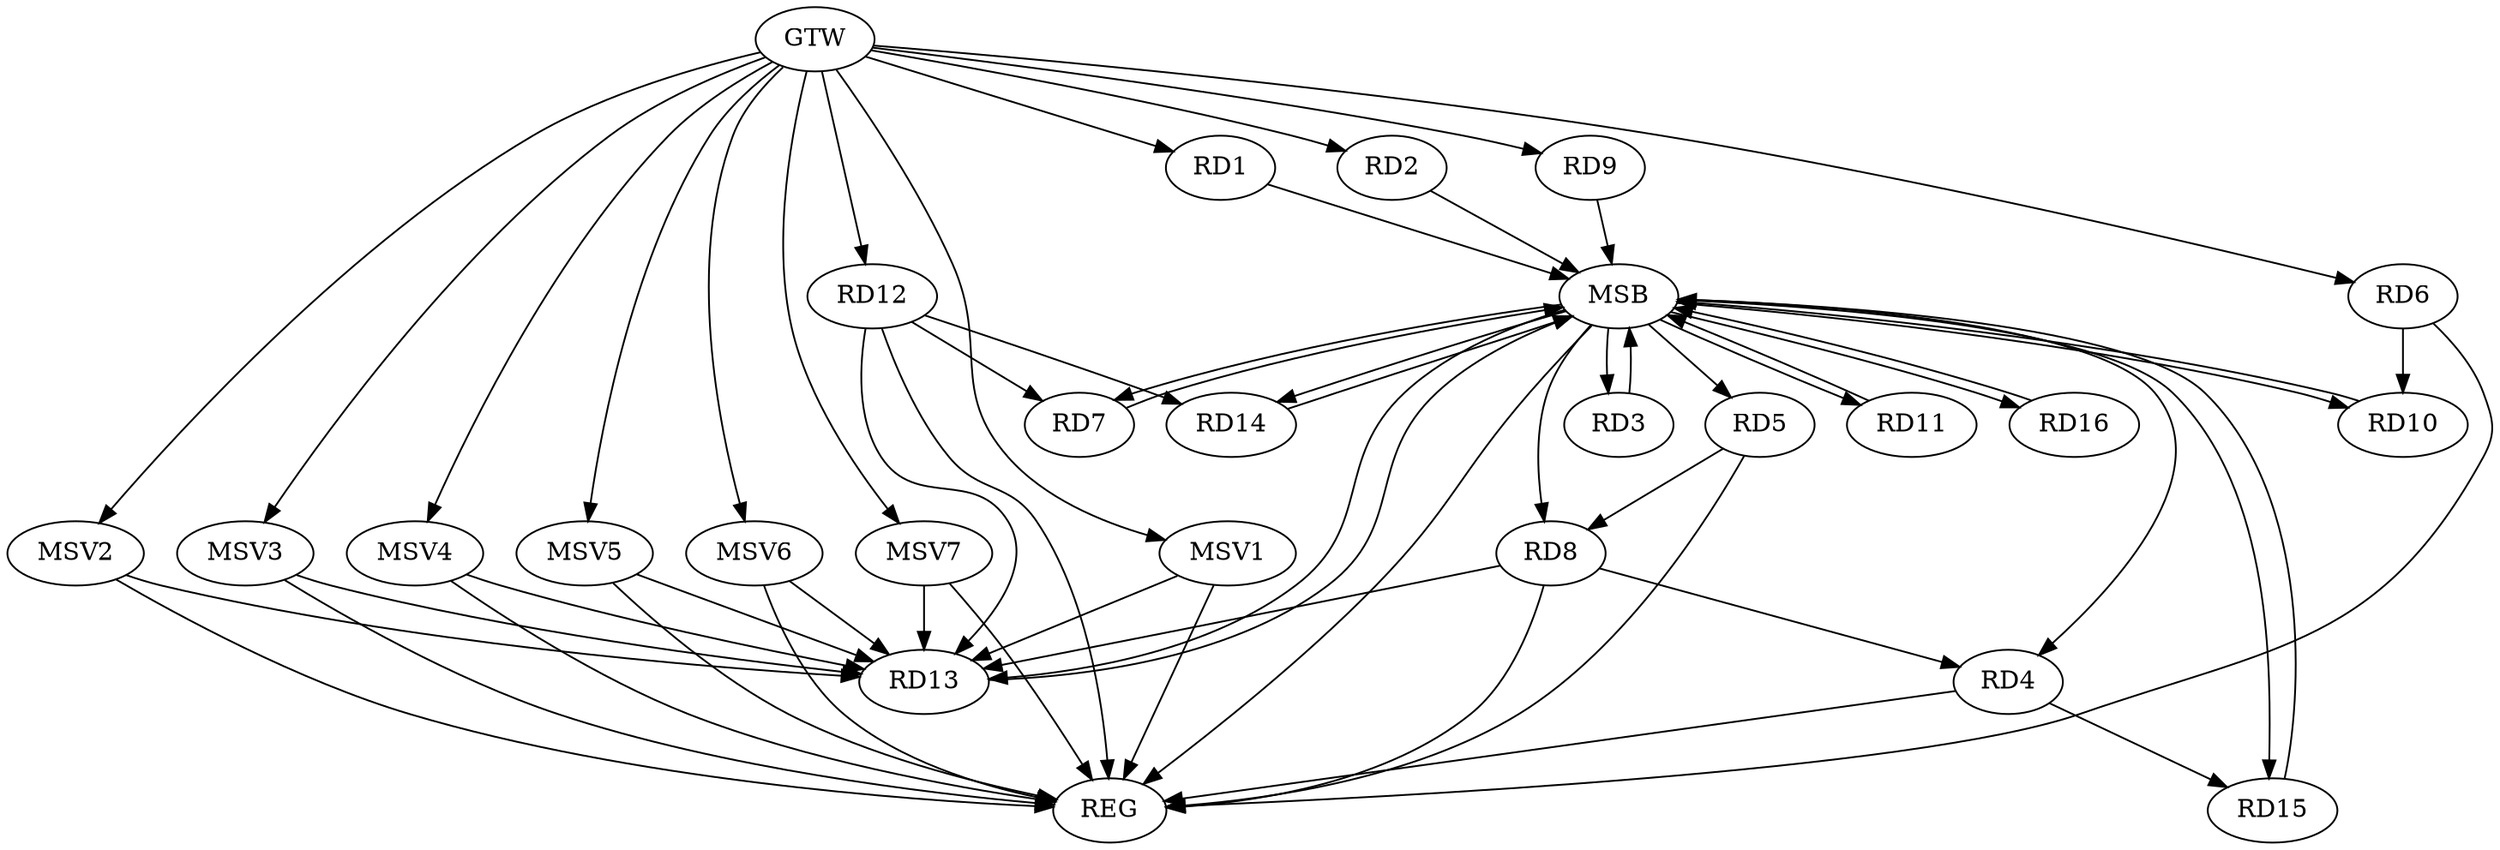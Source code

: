 strict digraph G {
  RD1 [ label="RD1" ];
  RD2 [ label="RD2" ];
  RD3 [ label="RD3" ];
  RD4 [ label="RD4" ];
  RD5 [ label="RD5" ];
  RD6 [ label="RD6" ];
  RD7 [ label="RD7" ];
  RD8 [ label="RD8" ];
  RD9 [ label="RD9" ];
  RD10 [ label="RD10" ];
  RD11 [ label="RD11" ];
  RD12 [ label="RD12" ];
  RD13 [ label="RD13" ];
  RD14 [ label="RD14" ];
  RD15 [ label="RD15" ];
  RD16 [ label="RD16" ];
  GTW [ label="GTW" ];
  REG [ label="REG" ];
  MSB [ label="MSB" ];
  MSV1 [ label="MSV1" ];
  MSV2 [ label="MSV2" ];
  MSV3 [ label="MSV3" ];
  MSV4 [ label="MSV4" ];
  MSV5 [ label="MSV5" ];
  MSV6 [ label="MSV6" ];
  MSV7 [ label="MSV7" ];
  RD8 -> RD4;
  RD4 -> RD15;
  RD5 -> RD8;
  RD6 -> RD10;
  RD12 -> RD7;
  RD8 -> RD13;
  RD12 -> RD13;
  RD12 -> RD14;
  GTW -> RD1;
  GTW -> RD2;
  GTW -> RD6;
  GTW -> RD9;
  GTW -> RD12;
  RD4 -> REG;
  RD5 -> REG;
  RD6 -> REG;
  RD8 -> REG;
  RD12 -> REG;
  RD1 -> MSB;
  MSB -> RD5;
  MSB -> REG;
  RD2 -> MSB;
  MSB -> RD11;
  RD3 -> MSB;
  MSB -> RD8;
  MSB -> RD15;
  MSB -> RD16;
  RD7 -> MSB;
  RD9 -> MSB;
  MSB -> RD4;
  RD10 -> MSB;
  MSB -> RD7;
  MSB -> RD13;
  RD11 -> MSB;
  MSB -> RD3;
  RD13 -> MSB;
  MSB -> RD14;
  RD14 -> MSB;
  MSB -> RD10;
  RD15 -> MSB;
  RD16 -> MSB;
  MSV1 -> RD13;
  GTW -> MSV1;
  MSV1 -> REG;
  MSV2 -> RD13;
  MSV3 -> RD13;
  GTW -> MSV2;
  MSV2 -> REG;
  GTW -> MSV3;
  MSV3 -> REG;
  MSV4 -> RD13;
  GTW -> MSV4;
  MSV4 -> REG;
  MSV5 -> RD13;
  GTW -> MSV5;
  MSV5 -> REG;
  MSV6 -> RD13;
  GTW -> MSV6;
  MSV6 -> REG;
  MSV7 -> RD13;
  GTW -> MSV7;
  MSV7 -> REG;
}
